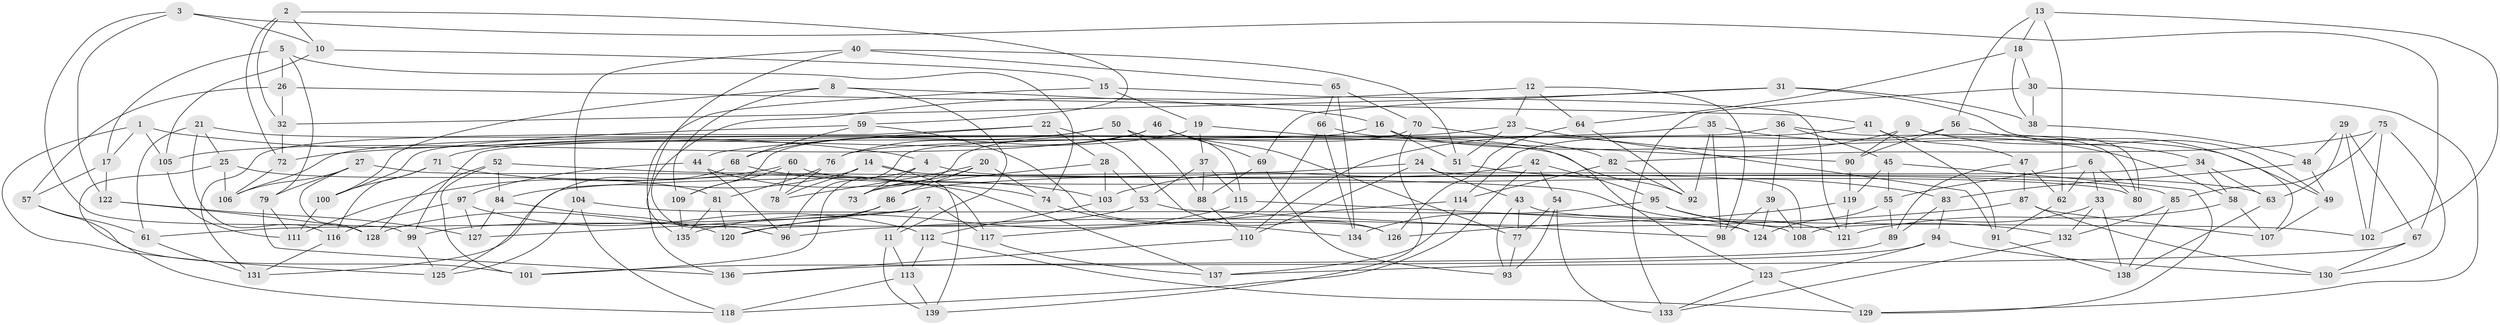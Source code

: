 // coarse degree distribution, {6: 0.4020618556701031, 4: 0.5567010309278351, 5: 0.030927835051546393, 3: 0.010309278350515464}
// Generated by graph-tools (version 1.1) at 2025/24/03/03/25 07:24:23]
// undirected, 139 vertices, 278 edges
graph export_dot {
graph [start="1"]
  node [color=gray90,style=filled];
  1;
  2;
  3;
  4;
  5;
  6;
  7;
  8;
  9;
  10;
  11;
  12;
  13;
  14;
  15;
  16;
  17;
  18;
  19;
  20;
  21;
  22;
  23;
  24;
  25;
  26;
  27;
  28;
  29;
  30;
  31;
  32;
  33;
  34;
  35;
  36;
  37;
  38;
  39;
  40;
  41;
  42;
  43;
  44;
  45;
  46;
  47;
  48;
  49;
  50;
  51;
  52;
  53;
  54;
  55;
  56;
  57;
  58;
  59;
  60;
  61;
  62;
  63;
  64;
  65;
  66;
  67;
  68;
  69;
  70;
  71;
  72;
  73;
  74;
  75;
  76;
  77;
  78;
  79;
  80;
  81;
  82;
  83;
  84;
  85;
  86;
  87;
  88;
  89;
  90;
  91;
  92;
  93;
  94;
  95;
  96;
  97;
  98;
  99;
  100;
  101;
  102;
  103;
  104;
  105;
  106;
  107;
  108;
  109;
  110;
  111;
  112;
  113;
  114;
  115;
  116;
  117;
  118;
  119;
  120;
  121;
  122;
  123;
  124;
  125;
  126;
  127;
  128;
  129;
  130;
  131;
  132;
  133;
  134;
  135;
  136;
  137;
  138;
  139;
  1 -- 17;
  1 -- 105;
  1 -- 4;
  1 -- 125;
  2 -- 59;
  2 -- 72;
  2 -- 32;
  2 -- 10;
  3 -- 122;
  3 -- 10;
  3 -- 67;
  3 -- 99;
  4 -- 73;
  4 -- 101;
  4 -- 63;
  5 -- 79;
  5 -- 17;
  5 -- 74;
  5 -- 26;
  6 -- 55;
  6 -- 33;
  6 -- 62;
  6 -- 80;
  7 -- 61;
  7 -- 127;
  7 -- 117;
  7 -- 11;
  8 -- 100;
  8 -- 11;
  8 -- 109;
  8 -- 16;
  9 -- 90;
  9 -- 80;
  9 -- 34;
  9 -- 110;
  10 -- 15;
  10 -- 105;
  11 -- 113;
  11 -- 139;
  12 -- 98;
  12 -- 64;
  12 -- 23;
  12 -- 96;
  13 -- 18;
  13 -- 102;
  13 -- 56;
  13 -- 62;
  14 -- 84;
  14 -- 78;
  14 -- 85;
  14 -- 139;
  15 -- 121;
  15 -- 136;
  15 -- 19;
  16 -- 51;
  16 -- 49;
  16 -- 96;
  17 -- 57;
  17 -- 122;
  18 -- 38;
  18 -- 64;
  18 -- 30;
  19 -- 71;
  19 -- 37;
  19 -- 123;
  20 -- 73;
  20 -- 86;
  20 -- 74;
  20 -- 78;
  21 -- 116;
  21 -- 25;
  21 -- 61;
  21 -- 92;
  22 -- 126;
  22 -- 44;
  22 -- 28;
  22 -- 131;
  23 -- 91;
  23 -- 51;
  23 -- 106;
  24 -- 110;
  24 -- 131;
  24 -- 43;
  24 -- 108;
  25 -- 81;
  25 -- 106;
  25 -- 118;
  26 -- 41;
  26 -- 57;
  26 -- 32;
  27 -- 79;
  27 -- 106;
  27 -- 128;
  27 -- 117;
  28 -- 73;
  28 -- 53;
  28 -- 103;
  29 -- 67;
  29 -- 102;
  29 -- 48;
  29 -- 63;
  30 -- 133;
  30 -- 38;
  30 -- 129;
  31 -- 32;
  31 -- 38;
  31 -- 69;
  31 -- 49;
  32 -- 72;
  33 -- 132;
  33 -- 108;
  33 -- 138;
  34 -- 63;
  34 -- 58;
  34 -- 86;
  35 -- 72;
  35 -- 92;
  35 -- 98;
  35 -- 58;
  36 -- 99;
  36 -- 45;
  36 -- 39;
  36 -- 80;
  37 -- 115;
  37 -- 88;
  37 -- 53;
  38 -- 48;
  39 -- 108;
  39 -- 124;
  39 -- 98;
  40 -- 104;
  40 -- 135;
  40 -- 51;
  40 -- 65;
  41 -- 76;
  41 -- 47;
  41 -- 91;
  42 -- 95;
  42 -- 103;
  42 -- 54;
  42 -- 118;
  43 -- 77;
  43 -- 102;
  43 -- 93;
  44 -- 96;
  44 -- 97;
  44 -- 74;
  45 -- 119;
  45 -- 129;
  45 -- 55;
  46 -- 77;
  46 -- 69;
  46 -- 76;
  46 -- 105;
  47 -- 89;
  47 -- 87;
  47 -- 62;
  48 -- 83;
  48 -- 49;
  49 -- 107;
  50 -- 88;
  50 -- 115;
  50 -- 109;
  50 -- 68;
  51 -- 83;
  52 -- 101;
  52 -- 124;
  52 -- 84;
  52 -- 128;
  53 -- 99;
  53 -- 98;
  54 -- 93;
  54 -- 133;
  54 -- 77;
  55 -- 124;
  55 -- 89;
  56 -- 90;
  56 -- 107;
  56 -- 114;
  57 -- 101;
  57 -- 61;
  58 -- 107;
  58 -- 121;
  59 -- 126;
  59 -- 100;
  59 -- 68;
  60 -- 78;
  60 -- 111;
  60 -- 109;
  60 -- 80;
  61 -- 131;
  62 -- 91;
  63 -- 138;
  64 -- 126;
  64 -- 92;
  65 -- 66;
  65 -- 134;
  65 -- 70;
  66 -- 90;
  66 -- 134;
  66 -- 120;
  67 -- 130;
  67 -- 137;
  68 -- 125;
  68 -- 103;
  69 -- 93;
  69 -- 88;
  70 -- 82;
  70 -- 73;
  70 -- 139;
  71 -- 116;
  71 -- 100;
  71 -- 137;
  72 -- 106;
  74 -- 134;
  75 -- 82;
  75 -- 130;
  75 -- 85;
  75 -- 102;
  76 -- 78;
  76 -- 81;
  77 -- 93;
  79 -- 111;
  79 -- 136;
  81 -- 135;
  81 -- 120;
  82 -- 92;
  82 -- 114;
  83 -- 94;
  83 -- 89;
  84 -- 127;
  84 -- 120;
  85 -- 132;
  85 -- 138;
  86 -- 128;
  86 -- 120;
  87 -- 96;
  87 -- 130;
  87 -- 107;
  88 -- 110;
  89 -- 136;
  90 -- 119;
  91 -- 138;
  94 -- 130;
  94 -- 101;
  94 -- 123;
  95 -- 134;
  95 -- 121;
  95 -- 132;
  97 -- 116;
  97 -- 127;
  97 -- 112;
  99 -- 125;
  100 -- 111;
  103 -- 112;
  104 -- 108;
  104 -- 125;
  104 -- 118;
  105 -- 111;
  109 -- 135;
  110 -- 136;
  112 -- 129;
  112 -- 113;
  113 -- 139;
  113 -- 118;
  114 -- 137;
  114 -- 117;
  115 -- 124;
  115 -- 135;
  116 -- 131;
  117 -- 137;
  119 -- 121;
  119 -- 126;
  122 -- 128;
  122 -- 127;
  123 -- 133;
  123 -- 129;
  132 -- 133;
}
